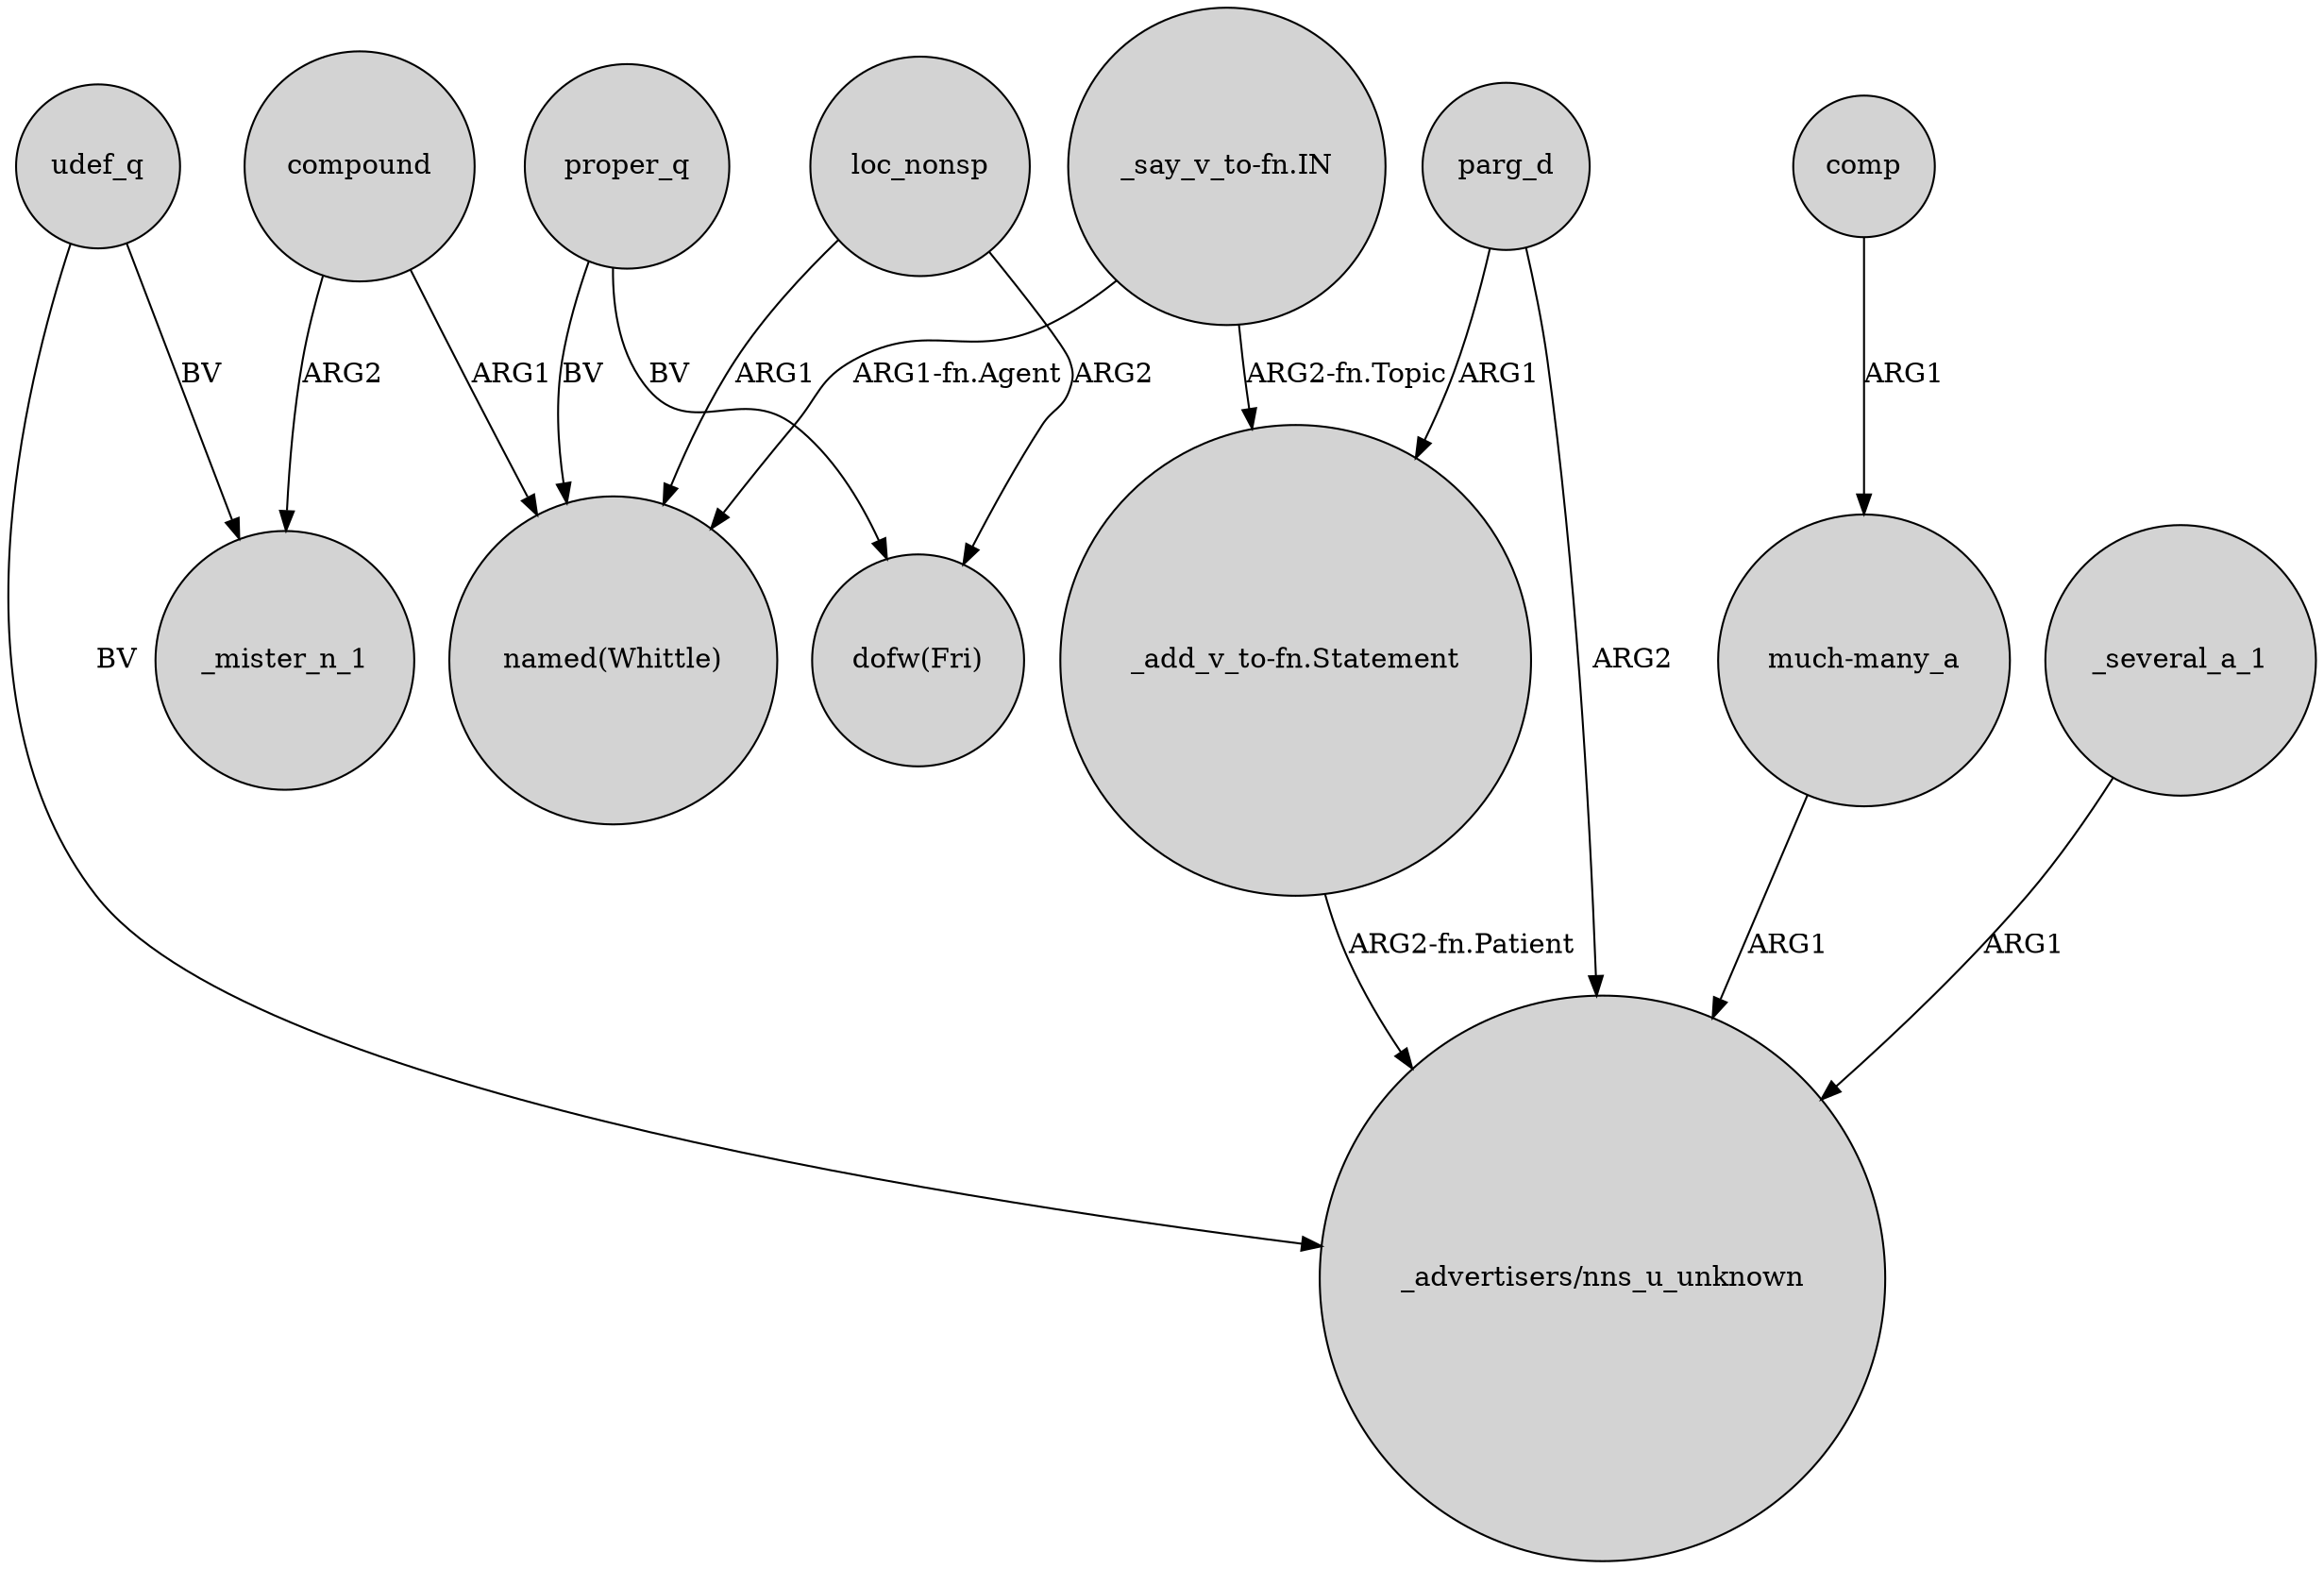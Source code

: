 digraph {
	node [shape=circle style=filled]
	udef_q -> _mister_n_1 [label=BV]
	parg_d -> "_add_v_to-fn.Statement" [label=ARG1]
	proper_q -> "dofw(Fri)" [label=BV]
	comp -> "much-many_a" [label=ARG1]
	compound -> "named(Whittle)" [label=ARG1]
	"much-many_a" -> "_advertisers/nns_u_unknown" [label=ARG1]
	parg_d -> "_advertisers/nns_u_unknown" [label=ARG2]
	udef_q -> "_advertisers/nns_u_unknown" [label=BV]
	loc_nonsp -> "dofw(Fri)" [label=ARG2]
	"_add_v_to-fn.Statement" -> "_advertisers/nns_u_unknown" [label="ARG2-fn.Patient"]
	"_say_v_to-fn.IN" -> "named(Whittle)" [label="ARG1-fn.Agent"]
	loc_nonsp -> "named(Whittle)" [label=ARG1]
	"_say_v_to-fn.IN" -> "_add_v_to-fn.Statement" [label="ARG2-fn.Topic"]
	compound -> _mister_n_1 [label=ARG2]
	_several_a_1 -> "_advertisers/nns_u_unknown" [label=ARG1]
	proper_q -> "named(Whittle)" [label=BV]
}
